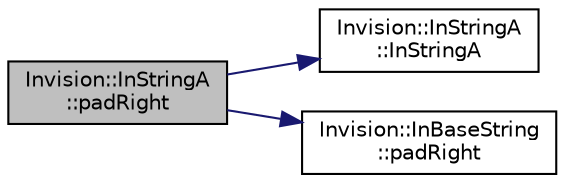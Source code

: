digraph "Invision::InStringA::padRight"
{
 // LATEX_PDF_SIZE
  edge [fontname="Helvetica",fontsize="10",labelfontname="Helvetica",labelfontsize="10"];
  node [fontname="Helvetica",fontsize="10",shape=record];
  rankdir="LR";
  Node1 [label="Invision::InStringA\l::padRight",height=0.2,width=0.4,color="black", fillcolor="grey75", style="filled", fontcolor="black",tooltip=" "];
  Node1 -> Node2 [color="midnightblue",fontsize="10",style="solid"];
  Node2 [label="Invision::InStringA\l::InStringA",height=0.2,width=0.4,color="black", fillcolor="white", style="filled",URL="$class_invision_1_1_in_string_a.html#a644d751fe7dc8fe29bc146772abbee68",tooltip=" "];
  Node1 -> Node3 [color="midnightblue",fontsize="10",style="solid"];
  Node3 [label="Invision::InBaseString\l::padRight",height=0.2,width=0.4,color="black", fillcolor="white", style="filled",URL="$class_invision_1_1_in_base_string.html#af1c12bb0bd74226791f2ecb6c47e043f",tooltip=" "];
}
